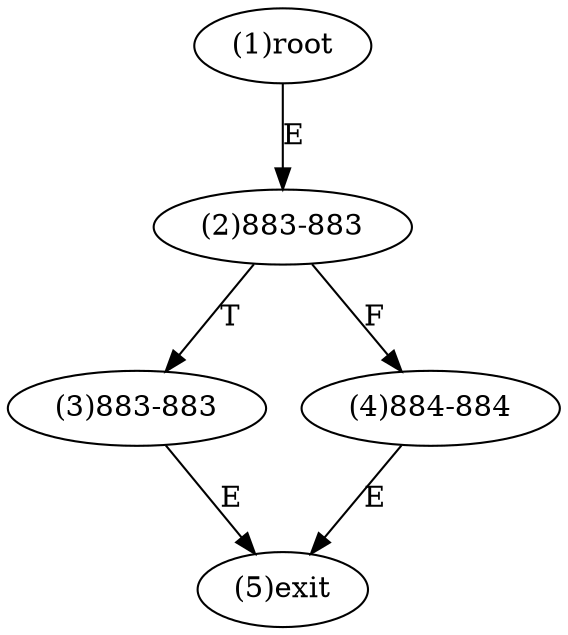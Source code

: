 digraph "" { 
1[ label="(1)root"];
2[ label="(2)883-883"];
3[ label="(3)883-883"];
4[ label="(4)884-884"];
5[ label="(5)exit"];
1->2[ label="E"];
2->4[ label="F"];
2->3[ label="T"];
3->5[ label="E"];
4->5[ label="E"];
}
